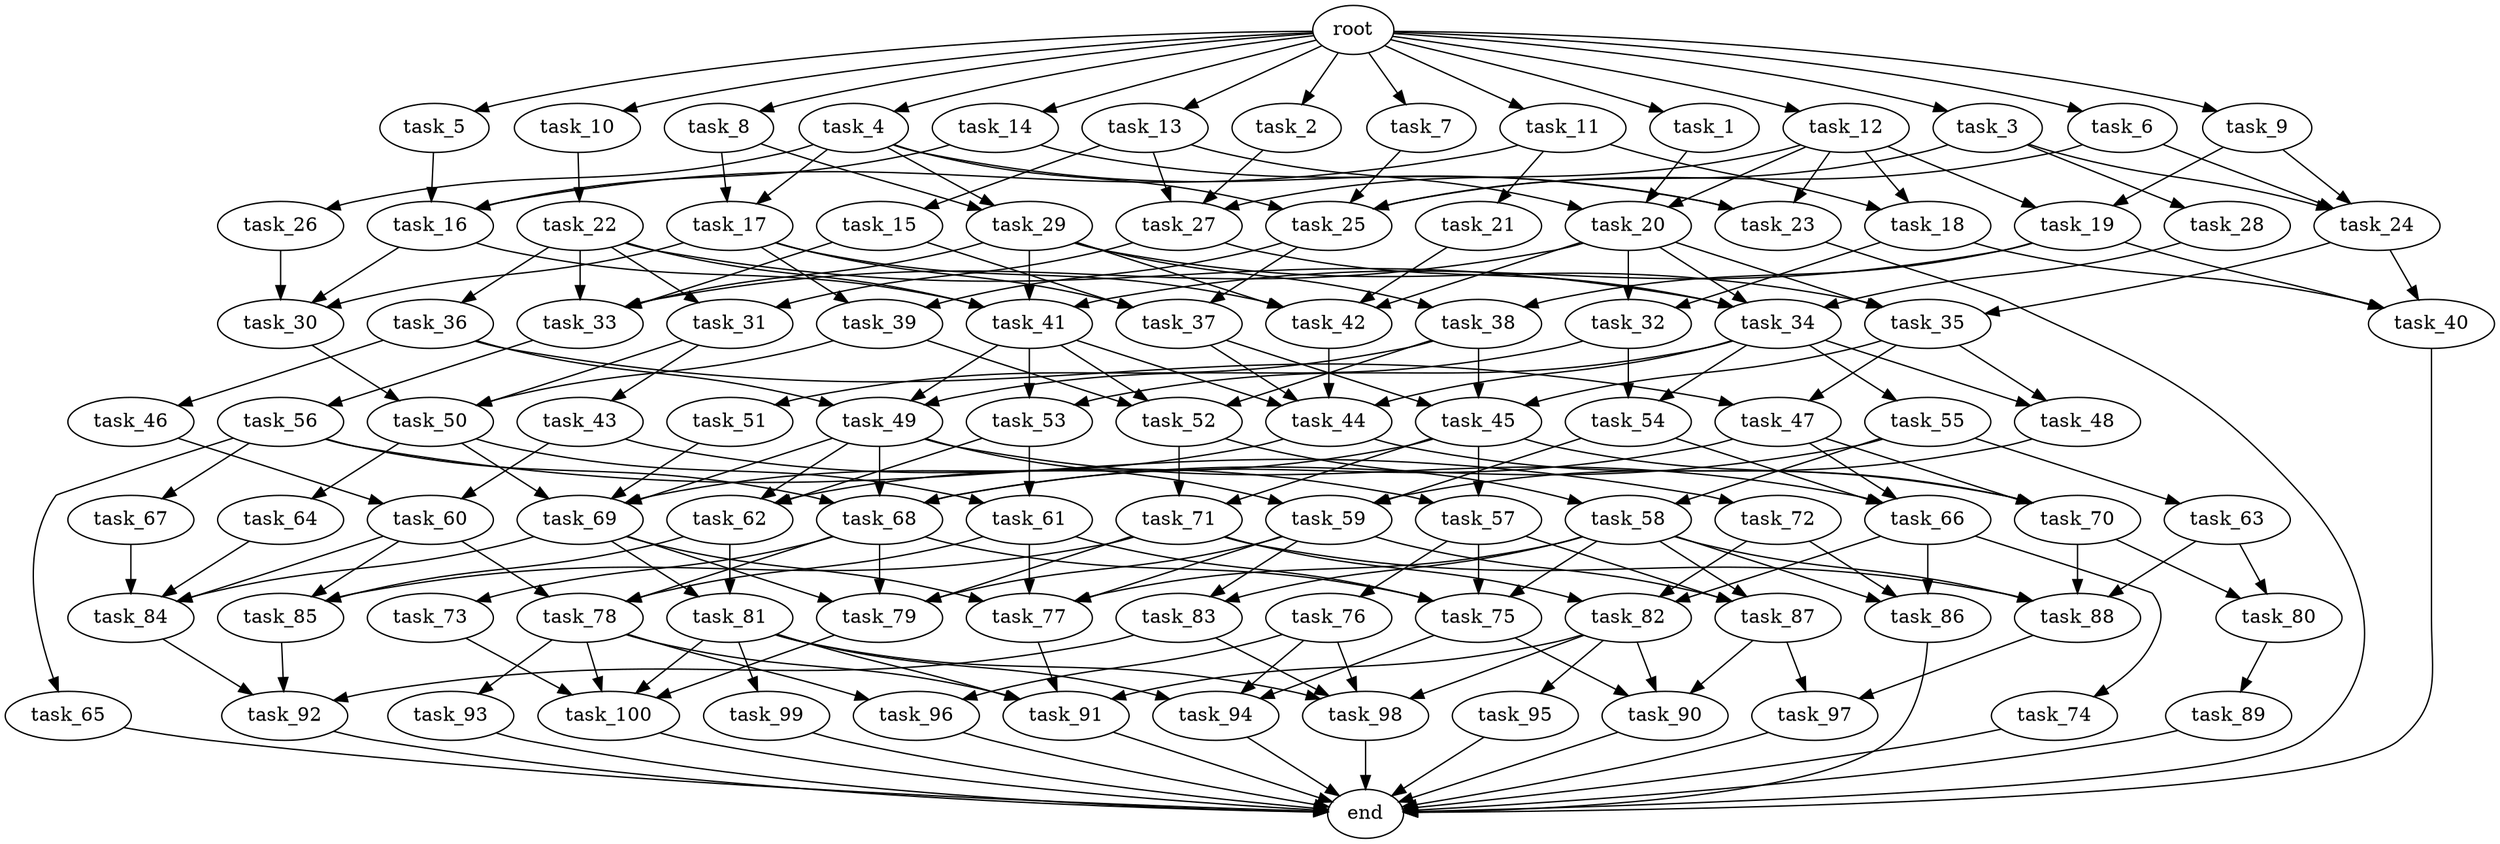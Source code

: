 digraph G {
  task_66 [size="5.468308e+08"];
  task_71 [size="4.316964e+09"];
  task_79 [size="1.031631e+09"];
  task_27 [size="7.525535e+08"];
  task_34 [size="3.406027e+09"];
  task_69 [size="3.416535e+08"];
  task_63 [size="8.732651e+08"];
  task_87 [size="2.816831e+09"];
  task_26 [size="5.726159e+08"];
  task_25 [size="2.670833e+09"];
  task_44 [size="1.983878e+09"];
  task_19 [size="3.381472e+09"];
  task_57 [size="2.522854e+09"];
  task_47 [size="1.440347e+09"];
  task_29 [size="5.723230e+08"];
  task_20 [size="1.368684e+09"];
  task_56 [size="3.473365e+09"];
  task_15 [size="1.088248e+09"];
  task_77 [size="2.510707e+09"];
  task_92 [size="3.226540e+09"];
  task_100 [size="2.814667e+08"];
  task_16 [size="1.216528e+09"];
  task_91 [size="2.129621e+09"];
  task_82 [size="4.455158e+08"];
  task_73 [size="4.931656e+09"];
  task_65 [size="6.528112e+08"];
  task_10 [size="4.822114e+09"];
  task_30 [size="4.723244e+09"];
  task_23 [size="3.182258e+09"];
  task_78 [size="3.729926e+09"];
  task_28 [size="6.809296e+08"];
  task_38 [size="5.801867e+08"];
  task_32 [size="4.014151e+09"];
  task_4 [size="2.783722e+09"];
  task_9 [size="4.358921e+09"];
  task_84 [size="1.752082e+09"];
  task_14 [size="1.358228e+09"];
  end [size="0.000000e+00"];
  task_83 [size="4.774425e+09"];
  task_90 [size="1.719100e+09"];
  task_59 [size="2.302376e+09"];
  task_12 [size="3.157326e+09"];
  task_46 [size="2.251251e+09"];
  task_36 [size="4.207341e+09"];
  task_40 [size="4.202569e+09"];
  task_62 [size="1.212254e+09"];
  task_45 [size="4.889658e+07"];
  task_53 [size="3.013583e+09"];
  task_24 [size="2.042843e+09"];
  task_33 [size="4.473540e+09"];
  task_89 [size="3.164851e+09"];
  task_94 [size="4.102168e+09"];
  task_41 [size="3.161606e+07"];
  task_72 [size="1.473276e+09"];
  task_18 [size="3.359955e+09"];
  task_64 [size="3.088551e+08"];
  task_54 [size="1.747075e+07"];
  task_95 [size="3.859956e+09"];
  task_70 [size="4.687574e+09"];
  task_11 [size="1.987669e+09"];
  task_43 [size="2.700106e+09"];
  task_88 [size="3.053090e+09"];
  task_96 [size="7.146183e+08"];
  task_6 [size="1.574289e+09"];
  task_42 [size="4.152026e+09"];
  task_17 [size="2.412912e+08"];
  task_22 [size="3.736623e+09"];
  task_93 [size="4.598136e+09"];
  task_98 [size="3.565715e+09"];
  task_97 [size="6.568487e+08"];
  task_58 [size="2.974073e+09"];
  task_67 [size="2.853016e+09"];
  root [size="0.000000e+00"];
  task_48 [size="4.358718e+09"];
  task_35 [size="1.308198e+09"];
  task_80 [size="3.221670e+08"];
  task_99 [size="3.629871e+09"];
  task_68 [size="4.795035e+08"];
  task_1 [size="3.701382e+09"];
  task_55 [size="2.943356e+08"];
  task_13 [size="4.550012e+09"];
  task_52 [size="1.019798e+09"];
  task_81 [size="1.090947e+09"];
  task_39 [size="2.943631e+09"];
  task_2 [size="3.816896e+09"];
  task_37 [size="3.411245e+09"];
  task_5 [size="1.143360e+09"];
  task_76 [size="2.123415e+08"];
  task_51 [size="1.785792e+07"];
  task_7 [size="1.707488e+09"];
  task_60 [size="8.091525e+08"];
  task_74 [size="1.649143e+09"];
  task_85 [size="2.721480e+09"];
  task_49 [size="2.620784e+09"];
  task_31 [size="7.701964e+08"];
  task_21 [size="4.885256e+09"];
  task_3 [size="4.068384e+09"];
  task_8 [size="4.029620e+09"];
  task_75 [size="1.591404e+09"];
  task_50 [size="1.486775e+09"];
  task_61 [size="1.152351e+09"];
  task_86 [size="4.732469e+09"];

  task_66 -> task_74 [size="3.645538e+07"];
  task_66 -> task_86 [size="3.645538e+07"];
  task_66 -> task_82 [size="3.645538e+07"];
  task_71 -> task_79 [size="4.316964e+08"];
  task_71 -> task_88 [size="4.316964e+08"];
  task_71 -> task_85 [size="4.316964e+08"];
  task_71 -> task_82 [size="4.316964e+08"];
  task_79 -> task_100 [size="5.158154e+07"];
  task_27 -> task_31 [size="5.017023e+07"];
  task_27 -> task_34 [size="5.017023e+07"];
  task_34 -> task_54 [size="1.703013e+08"];
  task_34 -> task_53 [size="1.703013e+08"];
  task_34 -> task_55 [size="1.703013e+08"];
  task_34 -> task_48 [size="1.703013e+08"];
  task_34 -> task_44 [size="1.703013e+08"];
  task_69 -> task_79 [size="1.708267e+07"];
  task_69 -> task_81 [size="1.708267e+07"];
  task_69 -> task_84 [size="1.708267e+07"];
  task_69 -> task_77 [size="1.708267e+07"];
  task_63 -> task_88 [size="1.746530e+08"];
  task_63 -> task_80 [size="1.746530e+08"];
  task_87 -> task_97 [size="1.877888e+08"];
  task_87 -> task_90 [size="1.877888e+08"];
  task_26 -> task_30 [size="1.145232e+08"];
  task_25 -> task_37 [size="1.335417e+08"];
  task_25 -> task_39 [size="1.335417e+08"];
  task_44 -> task_70 [size="9.919388e+07"];
  task_44 -> task_69 [size="9.919388e+07"];
  task_19 -> task_40 [size="3.381472e+08"];
  task_19 -> task_38 [size="3.381472e+08"];
  task_19 -> task_41 [size="3.381472e+08"];
  task_57 -> task_76 [size="2.522854e+08"];
  task_57 -> task_75 [size="2.522854e+08"];
  task_57 -> task_87 [size="2.522854e+08"];
  task_47 -> task_68 [size="1.440347e+08"];
  task_47 -> task_66 [size="1.440347e+08"];
  task_47 -> task_70 [size="1.440347e+08"];
  task_29 -> task_41 [size="5.723230e+07"];
  task_29 -> task_38 [size="5.723230e+07"];
  task_29 -> task_33 [size="5.723230e+07"];
  task_29 -> task_42 [size="5.723230e+07"];
  task_29 -> task_35 [size="5.723230e+07"];
  task_20 -> task_34 [size="9.124560e+07"];
  task_20 -> task_32 [size="9.124560e+07"];
  task_20 -> task_33 [size="9.124560e+07"];
  task_20 -> task_42 [size="9.124560e+07"];
  task_20 -> task_35 [size="9.124560e+07"];
  task_56 -> task_68 [size="6.946730e+08"];
  task_56 -> task_67 [size="6.946730e+08"];
  task_56 -> task_65 [size="6.946730e+08"];
  task_56 -> task_72 [size="6.946730e+08"];
  task_15 -> task_37 [size="2.176496e+08"];
  task_15 -> task_33 [size="2.176496e+08"];
  task_77 -> task_91 [size="1.255354e+08"];
  task_92 -> end [size="1.000000e-12"];
  task_100 -> end [size="1.000000e-12"];
  task_16 -> task_41 [size="8.110189e+07"];
  task_16 -> task_30 [size="8.110189e+07"];
  task_91 -> end [size="1.000000e-12"];
  task_82 -> task_90 [size="2.970105e+07"];
  task_82 -> task_95 [size="2.970105e+07"];
  task_82 -> task_91 [size="2.970105e+07"];
  task_82 -> task_98 [size="2.970105e+07"];
  task_73 -> task_100 [size="9.863312e+08"];
  task_65 -> end [size="1.000000e-12"];
  task_10 -> task_22 [size="9.644228e+08"];
  task_30 -> task_50 [size="3.148829e+08"];
  task_23 -> end [size="1.000000e-12"];
  task_78 -> task_96 [size="2.486617e+08"];
  task_78 -> task_100 [size="2.486617e+08"];
  task_78 -> task_91 [size="2.486617e+08"];
  task_78 -> task_93 [size="2.486617e+08"];
  task_28 -> task_34 [size="1.361859e+08"];
  task_38 -> task_51 [size="5.801867e+07"];
  task_38 -> task_52 [size="5.801867e+07"];
  task_38 -> task_45 [size="5.801867e+07"];
  task_32 -> task_49 [size="4.014151e+08"];
  task_32 -> task_54 [size="4.014151e+08"];
  task_4 -> task_17 [size="5.567444e+08"];
  task_4 -> task_26 [size="5.567444e+08"];
  task_4 -> task_23 [size="5.567444e+08"];
  task_4 -> task_29 [size="5.567444e+08"];
  task_4 -> task_25 [size="5.567444e+08"];
  task_9 -> task_19 [size="8.717843e+08"];
  task_9 -> task_24 [size="8.717843e+08"];
  task_84 -> task_92 [size="8.760412e+07"];
  task_14 -> task_16 [size="2.716457e+08"];
  task_14 -> task_23 [size="2.716457e+08"];
  task_83 -> task_92 [size="4.774425e+08"];
  task_83 -> task_98 [size="4.774425e+08"];
  task_90 -> end [size="1.000000e-12"];
  task_59 -> task_79 [size="1.534917e+08"];
  task_59 -> task_87 [size="1.534917e+08"];
  task_59 -> task_83 [size="1.534917e+08"];
  task_59 -> task_77 [size="1.534917e+08"];
  task_12 -> task_19 [size="6.314651e+08"];
  task_12 -> task_27 [size="6.314651e+08"];
  task_12 -> task_20 [size="6.314651e+08"];
  task_12 -> task_23 [size="6.314651e+08"];
  task_12 -> task_18 [size="6.314651e+08"];
  task_46 -> task_60 [size="4.502502e+08"];
  task_36 -> task_49 [size="8.414682e+08"];
  task_36 -> task_47 [size="8.414682e+08"];
  task_36 -> task_46 [size="8.414682e+08"];
  task_40 -> end [size="1.000000e-12"];
  task_62 -> task_81 [size="8.081695e+07"];
  task_62 -> task_85 [size="8.081695e+07"];
  task_45 -> task_57 [size="3.259772e+06"];
  task_45 -> task_62 [size="3.259772e+06"];
  task_45 -> task_70 [size="3.259772e+06"];
  task_45 -> task_71 [size="3.259772e+06"];
  task_53 -> task_62 [size="3.013583e+08"];
  task_53 -> task_61 [size="3.013583e+08"];
  task_24 -> task_40 [size="1.361895e+08"];
  task_24 -> task_35 [size="1.361895e+08"];
  task_33 -> task_56 [size="2.236770e+08"];
  task_89 -> end [size="1.000000e-12"];
  task_94 -> end [size="1.000000e-12"];
  task_41 -> task_49 [size="1.580803e+06"];
  task_41 -> task_53 [size="1.580803e+06"];
  task_41 -> task_52 [size="1.580803e+06"];
  task_41 -> task_44 [size="1.580803e+06"];
  task_72 -> task_86 [size="2.946552e+08"];
  task_72 -> task_82 [size="2.946552e+08"];
  task_18 -> task_40 [size="3.359955e+08"];
  task_18 -> task_32 [size="3.359955e+08"];
  task_64 -> task_84 [size="6.177101e+07"];
  task_54 -> task_59 [size="1.747075e+06"];
  task_54 -> task_66 [size="1.747075e+06"];
  task_95 -> end [size="1.000000e-12"];
  task_70 -> task_88 [size="3.125049e+08"];
  task_70 -> task_80 [size="3.125049e+08"];
  task_11 -> task_21 [size="3.975339e+08"];
  task_11 -> task_16 [size="3.975339e+08"];
  task_11 -> task_18 [size="3.975339e+08"];
  task_43 -> task_60 [size="5.400212e+08"];
  task_43 -> task_57 [size="5.400212e+08"];
  task_88 -> task_97 [size="1.526545e+08"];
  task_96 -> end [size="1.000000e-12"];
  task_6 -> task_24 [size="3.148578e+08"];
  task_6 -> task_25 [size="3.148578e+08"];
  task_42 -> task_44 [size="2.076013e+08"];
  task_17 -> task_37 [size="2.412912e+07"];
  task_17 -> task_30 [size="2.412912e+07"];
  task_17 -> task_42 [size="2.412912e+07"];
  task_17 -> task_39 [size="2.412912e+07"];
  task_22 -> task_36 [size="7.473245e+08"];
  task_22 -> task_31 [size="7.473245e+08"];
  task_22 -> task_34 [size="7.473245e+08"];
  task_22 -> task_33 [size="7.473245e+08"];
  task_22 -> task_41 [size="7.473245e+08"];
  task_93 -> end [size="1.000000e-12"];
  task_98 -> end [size="1.000000e-12"];
  task_97 -> end [size="1.000000e-12"];
  task_58 -> task_88 [size="2.974073e+08"];
  task_58 -> task_83 [size="2.974073e+08"];
  task_58 -> task_86 [size="2.974073e+08"];
  task_58 -> task_75 [size="2.974073e+08"];
  task_58 -> task_87 [size="2.974073e+08"];
  task_58 -> task_77 [size="2.974073e+08"];
  task_67 -> task_84 [size="5.706031e+08"];
  root -> task_4 [size="1.000000e-12"];
  root -> task_1 [size="1.000000e-12"];
  root -> task_7 [size="1.000000e-12"];
  root -> task_13 [size="1.000000e-12"];
  root -> task_8 [size="1.000000e-12"];
  root -> task_11 [size="1.000000e-12"];
  root -> task_2 [size="1.000000e-12"];
  root -> task_9 [size="1.000000e-12"];
  root -> task_6 [size="1.000000e-12"];
  root -> task_14 [size="1.000000e-12"];
  root -> task_5 [size="1.000000e-12"];
  root -> task_12 [size="1.000000e-12"];
  root -> task_3 [size="1.000000e-12"];
  root -> task_10 [size="1.000000e-12"];
  task_48 -> task_59 [size="4.358718e+08"];
  task_35 -> task_47 [size="8.721323e+07"];
  task_35 -> task_45 [size="8.721323e+07"];
  task_35 -> task_48 [size="8.721323e+07"];
  task_80 -> task_89 [size="3.221670e+07"];
  task_99 -> end [size="1.000000e-12"];
  task_68 -> task_79 [size="2.397518e+07"];
  task_68 -> task_75 [size="2.397518e+07"];
  task_68 -> task_73 [size="2.397518e+07"];
  task_68 -> task_78 [size="2.397518e+07"];
  task_1 -> task_20 [size="7.402765e+08"];
  task_55 -> task_58 [size="5.886711e+07"];
  task_55 -> task_63 [size="5.886711e+07"];
  task_55 -> task_68 [size="5.886711e+07"];
  task_13 -> task_27 [size="9.100025e+08"];
  task_13 -> task_20 [size="9.100025e+08"];
  task_13 -> task_15 [size="9.100025e+08"];
  task_52 -> task_58 [size="6.798657e+07"];
  task_52 -> task_71 [size="6.798657e+07"];
  task_81 -> task_94 [size="1.090947e+08"];
  task_81 -> task_100 [size="1.090947e+08"];
  task_81 -> task_99 [size="1.090947e+08"];
  task_81 -> task_91 [size="1.090947e+08"];
  task_81 -> task_98 [size="1.090947e+08"];
  task_39 -> task_50 [size="2.943631e+08"];
  task_39 -> task_52 [size="2.943631e+08"];
  task_2 -> task_27 [size="7.633792e+08"];
  task_37 -> task_45 [size="2.274164e+08"];
  task_37 -> task_44 [size="2.274164e+08"];
  task_5 -> task_16 [size="2.286721e+08"];
  task_76 -> task_94 [size="4.246831e+07"];
  task_76 -> task_96 [size="4.246831e+07"];
  task_76 -> task_98 [size="4.246831e+07"];
  task_51 -> task_69 [size="3.571585e+06"];
  task_7 -> task_25 [size="3.414975e+08"];
  task_60 -> task_78 [size="8.091525e+07"];
  task_60 -> task_84 [size="8.091525e+07"];
  task_60 -> task_85 [size="8.091525e+07"];
  task_74 -> end [size="1.000000e-12"];
  task_85 -> task_92 [size="1.814320e+08"];
  task_49 -> task_68 [size="1.747189e+08"];
  task_49 -> task_59 [size="1.747189e+08"];
  task_49 -> task_66 [size="1.747189e+08"];
  task_49 -> task_62 [size="1.747189e+08"];
  task_49 -> task_69 [size="1.747189e+08"];
  task_31 -> task_50 [size="7.701964e+07"];
  task_31 -> task_43 [size="7.701964e+07"];
  task_21 -> task_42 [size="9.770513e+08"];
  task_3 -> task_28 [size="8.136769e+08"];
  task_3 -> task_24 [size="8.136769e+08"];
  task_3 -> task_25 [size="8.136769e+08"];
  task_8 -> task_17 [size="8.059240e+08"];
  task_8 -> task_29 [size="8.059240e+08"];
  task_75 -> task_94 [size="7.957022e+07"];
  task_75 -> task_90 [size="7.957022e+07"];
  task_50 -> task_64 [size="9.911835e+07"];
  task_50 -> task_69 [size="9.911835e+07"];
  task_50 -> task_61 [size="9.911835e+07"];
  task_61 -> task_75 [size="1.152351e+08"];
  task_61 -> task_77 [size="1.152351e+08"];
  task_61 -> task_78 [size="1.152351e+08"];
  task_86 -> end [size="1.000000e-12"];
}
